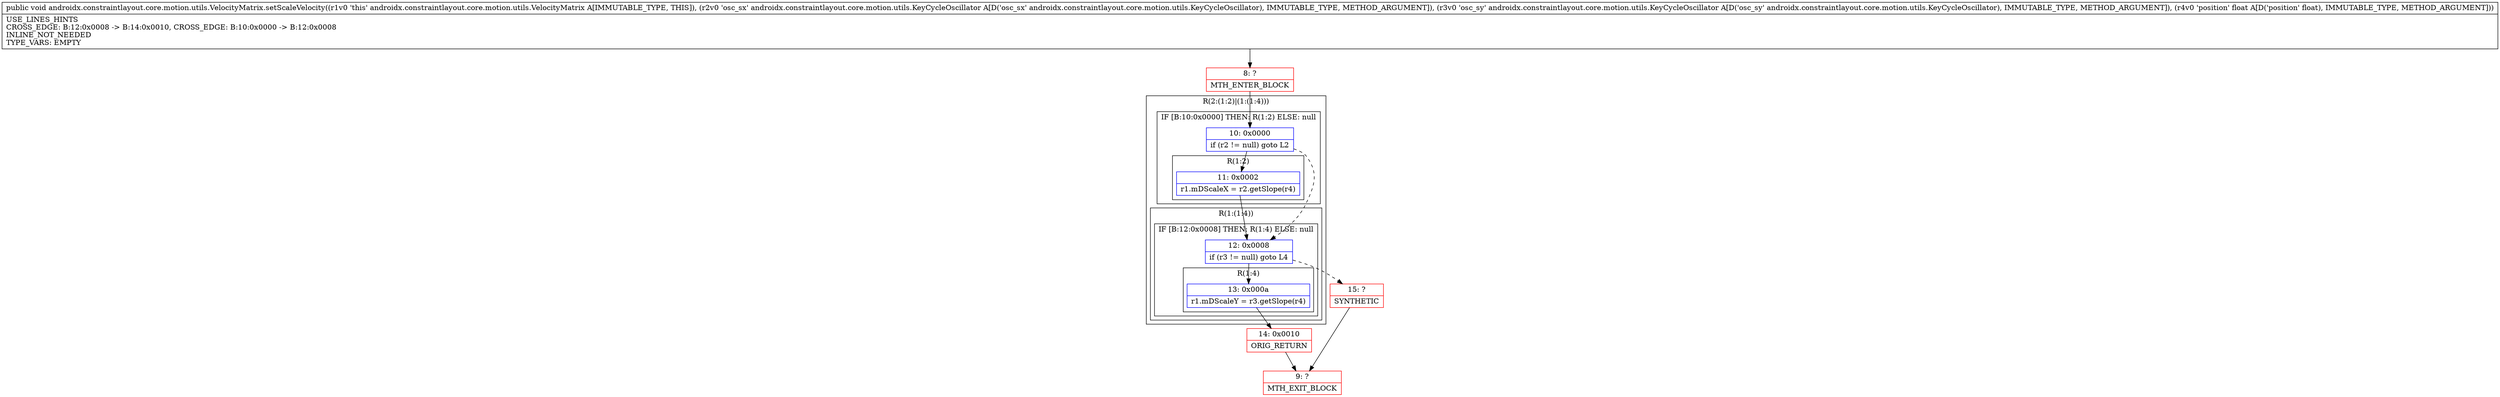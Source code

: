 digraph "CFG forandroidx.constraintlayout.core.motion.utils.VelocityMatrix.setScaleVelocity(Landroidx\/constraintlayout\/core\/motion\/utils\/KeyCycleOscillator;Landroidx\/constraintlayout\/core\/motion\/utils\/KeyCycleOscillator;F)V" {
subgraph cluster_Region_1669783555 {
label = "R(2:(1:2)|(1:(1:4)))";
node [shape=record,color=blue];
subgraph cluster_IfRegion_618223597 {
label = "IF [B:10:0x0000] THEN: R(1:2) ELSE: null";
node [shape=record,color=blue];
Node_10 [shape=record,label="{10\:\ 0x0000|if (r2 != null) goto L2\l}"];
subgraph cluster_Region_1328380477 {
label = "R(1:2)";
node [shape=record,color=blue];
Node_11 [shape=record,label="{11\:\ 0x0002|r1.mDScaleX = r2.getSlope(r4)\l}"];
}
}
subgraph cluster_Region_1770242750 {
label = "R(1:(1:4))";
node [shape=record,color=blue];
subgraph cluster_IfRegion_1028759925 {
label = "IF [B:12:0x0008] THEN: R(1:4) ELSE: null";
node [shape=record,color=blue];
Node_12 [shape=record,label="{12\:\ 0x0008|if (r3 != null) goto L4\l}"];
subgraph cluster_Region_1398402829 {
label = "R(1:4)";
node [shape=record,color=blue];
Node_13 [shape=record,label="{13\:\ 0x000a|r1.mDScaleY = r3.getSlope(r4)\l}"];
}
}
}
}
Node_8 [shape=record,color=red,label="{8\:\ ?|MTH_ENTER_BLOCK\l}"];
Node_14 [shape=record,color=red,label="{14\:\ 0x0010|ORIG_RETURN\l}"];
Node_9 [shape=record,color=red,label="{9\:\ ?|MTH_EXIT_BLOCK\l}"];
Node_15 [shape=record,color=red,label="{15\:\ ?|SYNTHETIC\l}"];
MethodNode[shape=record,label="{public void androidx.constraintlayout.core.motion.utils.VelocityMatrix.setScaleVelocity((r1v0 'this' androidx.constraintlayout.core.motion.utils.VelocityMatrix A[IMMUTABLE_TYPE, THIS]), (r2v0 'osc_sx' androidx.constraintlayout.core.motion.utils.KeyCycleOscillator A[D('osc_sx' androidx.constraintlayout.core.motion.utils.KeyCycleOscillator), IMMUTABLE_TYPE, METHOD_ARGUMENT]), (r3v0 'osc_sy' androidx.constraintlayout.core.motion.utils.KeyCycleOscillator A[D('osc_sy' androidx.constraintlayout.core.motion.utils.KeyCycleOscillator), IMMUTABLE_TYPE, METHOD_ARGUMENT]), (r4v0 'position' float A[D('position' float), IMMUTABLE_TYPE, METHOD_ARGUMENT]))  | USE_LINES_HINTS\lCROSS_EDGE: B:12:0x0008 \-\> B:14:0x0010, CROSS_EDGE: B:10:0x0000 \-\> B:12:0x0008\lINLINE_NOT_NEEDED\lTYPE_VARS: EMPTY\l}"];
MethodNode -> Node_8;Node_10 -> Node_11;
Node_10 -> Node_12[style=dashed];
Node_11 -> Node_12;
Node_12 -> Node_13;
Node_12 -> Node_15[style=dashed];
Node_13 -> Node_14;
Node_8 -> Node_10;
Node_14 -> Node_9;
Node_15 -> Node_9;
}

